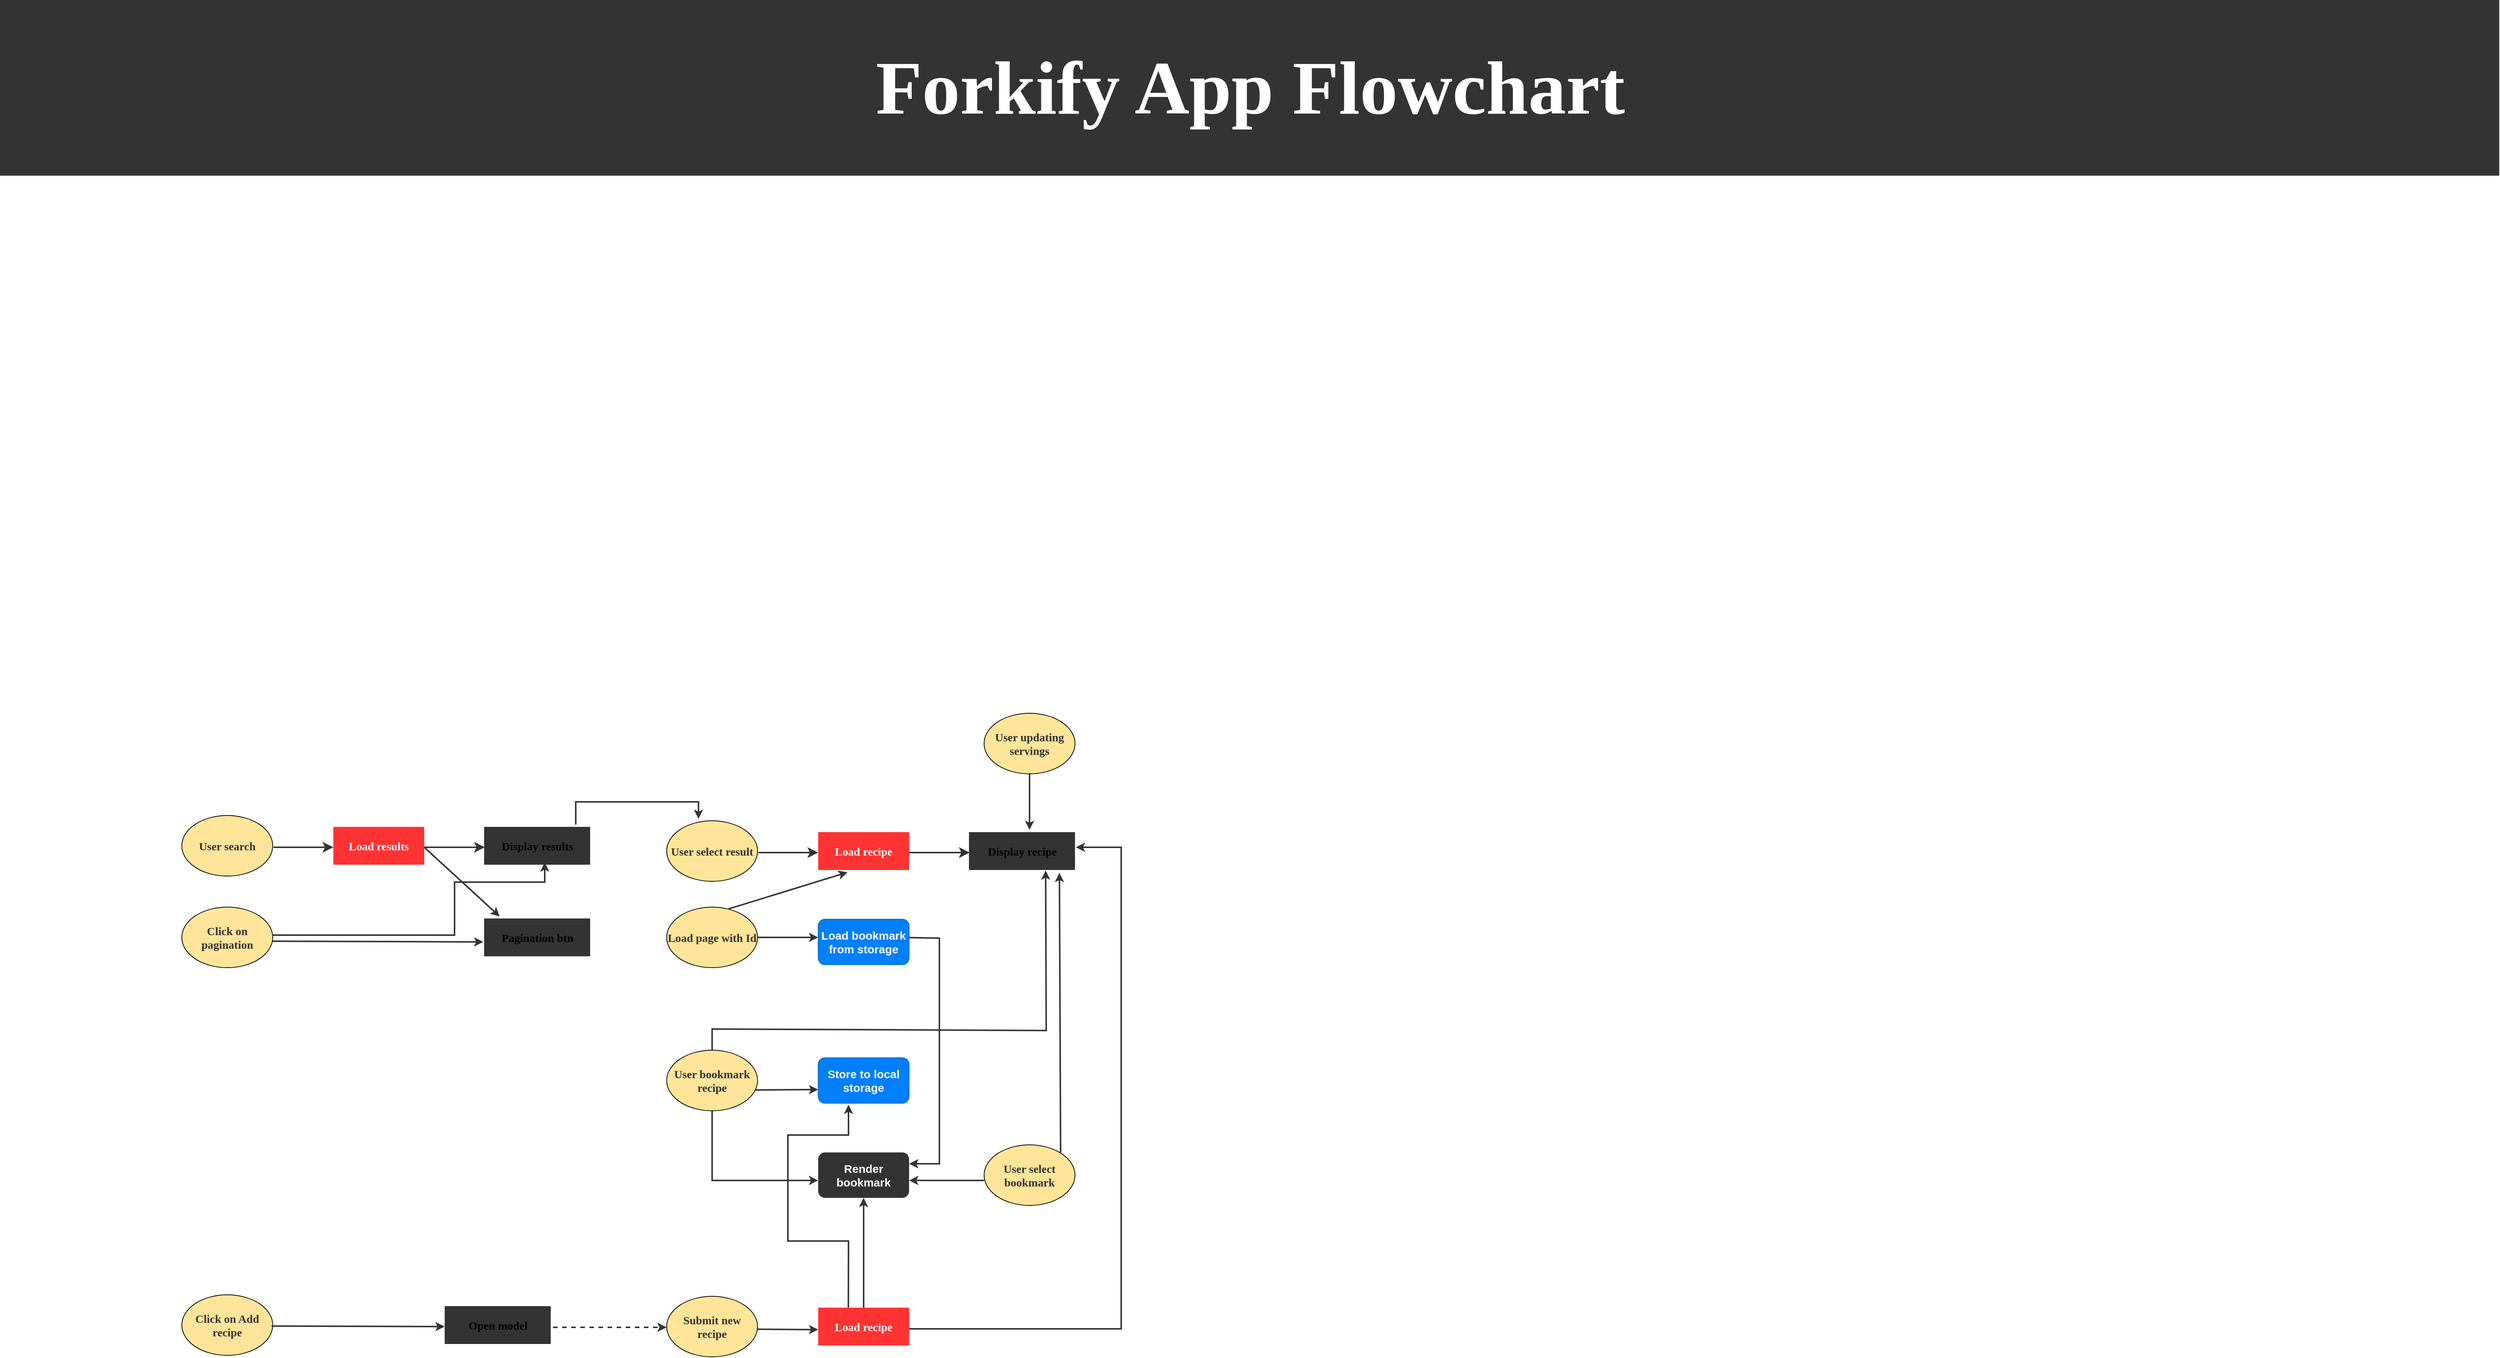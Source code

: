 <mxfile version="20.6.2" type="device"><diagram name="Page-1" id="52a04d89-c75d-2922-d76d-85b35f80e030"><mxGraphModel dx="2560" dy="1633" grid="1" gridSize="10" guides="1" tooltips="1" connect="1" arrows="1" fold="1" page="1" pageScale="1" pageWidth="3300" pageHeight="2339" background="#ffffff" math="0" shadow="0"><root><mxCell id="0"/><mxCell id="1" parent="0"/><mxCell id="17472293e6e8944d-29" value="&lt;font size=&quot;1&quot; style=&quot;&quot;&gt;&lt;b style=&quot;font-size: 15px;&quot;&gt;Display results&lt;/b&gt;&lt;/font&gt;" style="html=1;rounded=0;shadow=0;comic=0;labelBackgroundColor=none;strokeWidth=1;fontFamily=Verdana;fontSize=12;align=center;strokeColor=none;fillColor=#333333;" parent="1" vertex="1"><mxGeometry x="639" y="1093" width="140" height="50" as="geometry"/></mxCell><mxCell id="1fdf3b25b50cf41e-27" style="edgeStyle=none;html=1;labelBackgroundColor=none;startFill=0;startSize=8;endFill=1;endSize=8;fontFamily=Verdana;fontSize=12;strokeWidth=2;strokeColor=#333333;" parent="1" edge="1"><mxGeometry relative="1" as="geometry"><mxPoint x="361" y="1120" as="sourcePoint"/><mxPoint x="440" y="1120" as="targetPoint"/></mxGeometry></mxCell><mxCell id="1fdf3b25b50cf41e-28" style="edgeStyle=none;html=1;labelBackgroundColor=none;startFill=0;startSize=8;endFill=1;endSize=8;fontFamily=Verdana;fontSize=12;strokeWidth=2;strokeColor=#333333;" parent="1" edge="1"><mxGeometry relative="1" as="geometry"><mxPoint x="560" y="1120" as="sourcePoint"/><mxPoint x="640" y="1120" as="targetPoint"/><Array as="points"/></mxGeometry></mxCell><mxCell id="5P-oP7p2ylc1nFO4fiiI-2" value="&lt;b&gt;&lt;font color=&quot;#ffffff&quot; style=&quot;font-size: 15px;&quot;&gt;Load results&lt;/font&gt;&lt;/b&gt;" style="whiteSpace=wrap;html=1;rounded=0;shadow=0;comic=0;labelBackgroundColor=none;strokeWidth=1;fontFamily=Verdana;fontSize=12;align=center;fillColor=#FF3333;strokeColor=none;" parent="1" vertex="1"><mxGeometry x="440" y="1093" width="120" height="50" as="geometry"/></mxCell><mxCell id="5P-oP7p2ylc1nFO4fiiI-3" value="&lt;font face=&quot;Verdana&quot; color=&quot;#333333&quot; style=&quot;font-size: 15px;&quot;&gt;&lt;b&gt;User search&lt;/b&gt;&lt;/font&gt;" style="ellipse;whiteSpace=wrap;html=1;rounded=1;fontSize=15;fontColor=#fff;fillColor=#FFE599;" parent="1" vertex="1"><mxGeometry x="240" y="1078" width="120" height="80" as="geometry"/></mxCell><mxCell id="5P-oP7p2ylc1nFO4fiiI-4" value="&lt;font size=&quot;1&quot; style=&quot;&quot;&gt;&lt;b style=&quot;font-size: 15px;&quot;&gt;Pagination btn&lt;/b&gt;&lt;/font&gt;" style="html=1;rounded=0;shadow=0;comic=0;labelBackgroundColor=none;strokeWidth=1;fontFamily=Verdana;fontSize=12;align=center;strokeColor=none;fillColor=#333333;" parent="1" vertex="1"><mxGeometry x="639" y="1214" width="140" height="50" as="geometry"/></mxCell><mxCell id="5P-oP7p2ylc1nFO4fiiI-6" value="" style="endArrow=classic;html=1;rounded=0;strokeColor=#333333;strokeWidth=2;fontFamily=Verdana;fontSize=15;fontColor=#fff;entryX=0.147;entryY=-0.052;entryDx=0;entryDy=0;entryPerimeter=0;" parent="1" target="5P-oP7p2ylc1nFO4fiiI-4" edge="1"><mxGeometry width="50" height="50" relative="1" as="geometry"><mxPoint x="560" y="1120" as="sourcePoint"/><mxPoint x="639" y="1202.5" as="targetPoint"/></mxGeometry></mxCell><mxCell id="5P-oP7p2ylc1nFO4fiiI-7" value="&lt;font face=&quot;Verdana&quot; color=&quot;#333333&quot; style=&quot;font-size: 15px;&quot;&gt;&lt;b&gt;Click on pagination&lt;/b&gt;&lt;/font&gt;" style="ellipse;whiteSpace=wrap;html=1;rounded=1;fontSize=15;fontColor=#fff;fillColor=#FFE599;" parent="1" vertex="1"><mxGeometry x="240" y="1199" width="120" height="80" as="geometry"/></mxCell><mxCell id="5P-oP7p2ylc1nFO4fiiI-8" value="" style="endArrow=classic;html=1;rounded=0;strokeColor=#333333;strokeWidth=2;fontFamily=Verdana;fontSize=15;fontColor=#fff;exitX=1;exitY=0.5;exitDx=0;exitDy=0;" parent="1" edge="1"><mxGeometry width="50" height="50" relative="1" as="geometry"><mxPoint x="360" y="1244" as="sourcePoint"/><mxPoint x="638" y="1245" as="targetPoint"/></mxGeometry></mxCell><mxCell id="5P-oP7p2ylc1nFO4fiiI-13" value="" style="endArrow=classic;html=1;rounded=0;strokeColor=#333333;strokeWidth=2;fontFamily=Verdana;fontSize=15;fontColor=#fff;exitX=1;exitY=0.5;exitDx=0;exitDy=0;" parent="1" edge="1"><mxGeometry width="50" height="50" relative="1" as="geometry"><mxPoint x="360" y="1236" as="sourcePoint"/><mxPoint x="719" y="1140" as="targetPoint"/><Array as="points"><mxPoint x="600" y="1236"/><mxPoint x="600" y="1166"/><mxPoint x="719" y="1166"/></Array></mxGeometry></mxCell><mxCell id="5P-oP7p2ylc1nFO4fiiI-14" value="&lt;font size=&quot;1&quot; style=&quot;&quot;&gt;&lt;b style=&quot;font-size: 15px;&quot;&gt;Display recipe&lt;/b&gt;&lt;/font&gt;" style="html=1;rounded=0;shadow=0;comic=0;labelBackgroundColor=none;strokeWidth=1;fontFamily=Verdana;fontSize=12;align=center;strokeColor=none;fillColor=#333333;" parent="1" vertex="1"><mxGeometry x="1279" y="1100" width="140" height="50" as="geometry"/></mxCell><mxCell id="5P-oP7p2ylc1nFO4fiiI-15" style="edgeStyle=none;html=1;labelBackgroundColor=none;startFill=0;startSize=8;endFill=1;endSize=8;fontFamily=Verdana;fontSize=12;strokeWidth=2;strokeColor=#333333;" parent="1" edge="1"><mxGeometry relative="1" as="geometry"><mxPoint x="1001" y="1127" as="sourcePoint"/><mxPoint x="1080" y="1127" as="targetPoint"/></mxGeometry></mxCell><mxCell id="5P-oP7p2ylc1nFO4fiiI-16" style="edgeStyle=none;html=1;labelBackgroundColor=none;startFill=0;startSize=8;endFill=1;endSize=8;fontFamily=Verdana;fontSize=12;strokeWidth=2;strokeColor=#333333;" parent="1" edge="1"><mxGeometry relative="1" as="geometry"><mxPoint x="1200" y="1127" as="sourcePoint"/><mxPoint x="1280" y="1127" as="targetPoint"/><Array as="points"/></mxGeometry></mxCell><mxCell id="5P-oP7p2ylc1nFO4fiiI-17" value="&lt;b&gt;&lt;font color=&quot;#ffffff&quot; style=&quot;font-size: 15px;&quot;&gt;Load recipe&lt;/font&gt;&lt;/b&gt;" style="whiteSpace=wrap;html=1;rounded=0;shadow=0;comic=0;labelBackgroundColor=none;strokeWidth=1;fontFamily=Verdana;fontSize=12;align=center;fillColor=#FF3333;strokeColor=none;" parent="1" vertex="1"><mxGeometry x="1080" y="1100" width="120" height="50" as="geometry"/></mxCell><mxCell id="5P-oP7p2ylc1nFO4fiiI-18" value="&lt;font face=&quot;Verdana&quot; color=&quot;#333333&quot; style=&quot;font-size: 15px;&quot;&gt;&lt;b&gt;User select result&lt;/b&gt;&lt;/font&gt;" style="ellipse;whiteSpace=wrap;html=1;rounded=1;fontSize=15;fontColor=#fff;fillColor=#FFE599;" parent="1" vertex="1"><mxGeometry x="880" y="1085" width="120" height="80" as="geometry"/></mxCell><mxCell id="5P-oP7p2ylc1nFO4fiiI-19" value="" style="endArrow=classic;html=1;rounded=0;strokeColor=#333333;strokeWidth=2;fontFamily=Verdana;fontSize=15;fontColor=#fff;entryX=0.35;entryY=-0.032;entryDx=0;entryDy=0;entryPerimeter=0;" parent="1" target="5P-oP7p2ylc1nFO4fiiI-18" edge="1"><mxGeometry width="50" height="50" relative="1" as="geometry"><mxPoint x="760" y="1090" as="sourcePoint"/><mxPoint x="810" y="1040" as="targetPoint"/><Array as="points"><mxPoint x="760" y="1060"/><mxPoint x="810" y="1060"/><mxPoint x="922" y="1060"/></Array></mxGeometry></mxCell><mxCell id="5P-oP7p2ylc1nFO4fiiI-20" value="&lt;font face=&quot;Verdana&quot; color=&quot;#333333&quot;&gt;&lt;b&gt;Load page with Id&lt;/b&gt;&lt;/font&gt;" style="ellipse;whiteSpace=wrap;html=1;rounded=1;fontSize=15;fontColor=#fff;fillColor=#FFE599;" parent="1" vertex="1"><mxGeometry x="880" y="1199" width="120" height="80" as="geometry"/></mxCell><mxCell id="5P-oP7p2ylc1nFO4fiiI-21" value="" style="endArrow=classic;html=1;rounded=0;strokeColor=#333333;strokeWidth=2;fontFamily=Verdana;fontSize=15;fontColor=#fff;entryX=0.323;entryY=1.04;entryDx=0;entryDy=0;entryPerimeter=0;exitX=0.68;exitY=0.018;exitDx=0;exitDy=0;exitPerimeter=0;" parent="1" edge="1"><mxGeometry width="50" height="50" relative="1" as="geometry"><mxPoint x="961.6" y="1201.44" as="sourcePoint"/><mxPoint x="1118.76" y="1153" as="targetPoint"/><Array as="points"/></mxGeometry></mxCell><mxCell id="5P-oP7p2ylc1nFO4fiiI-23" value="&lt;font style=&quot;font-size: 100px;&quot;&gt;&lt;b&gt;Forkify App Flowchart&lt;/b&gt;&lt;/font&gt;" style="rounded=0;html=1;fontFamily=Verdana;fontSize=15;fontColor=#fff;fillColor=#333333;strokeColor=none;" parent="1" vertex="1"><mxGeometry y="1" width="3299" height="232" as="geometry"/></mxCell><mxCell id="ONXP32iu1Z09SgLYdctZ-4" value="" style="edgeStyle=orthogonalEdgeStyle;rounded=0;orthogonalLoop=1;jettySize=auto;html=1;strokeColor=#333333;strokeWidth=2;exitX=0.976;exitY=0.656;exitDx=0;exitDy=0;exitPerimeter=0;" parent="1" source="J7HepLr40FDa28wl_hKj-1" edge="1"><mxGeometry relative="1" as="geometry"><mxPoint x="1000" y="1440" as="sourcePoint"/><mxPoint x="1080" y="1440" as="targetPoint"/></mxGeometry></mxCell><mxCell id="J7HepLr40FDa28wl_hKj-1" value="&lt;font face=&quot;Verdana&quot; color=&quot;#333333&quot;&gt;&lt;b&gt;User bookmark recipe&lt;/b&gt;&lt;/font&gt;" style="ellipse;whiteSpace=wrap;html=1;rounded=1;fontSize=15;fontColor=#fff;fillColor=#FFE599;" parent="1" vertex="1"><mxGeometry x="880" y="1388" width="120" height="80" as="geometry"/></mxCell><mxCell id="ONXP32iu1Z09SgLYdctZ-2" value="" style="edgeStyle=orthogonalEdgeStyle;rounded=0;orthogonalLoop=1;jettySize=auto;html=1;strokeWidth=2;strokeColor=#333333;" parent="1" source="ONXP32iu1Z09SgLYdctZ-1" edge="1"><mxGeometry relative="1" as="geometry"><mxPoint x="1359" y="1097" as="targetPoint"/></mxGeometry></mxCell><mxCell id="ONXP32iu1Z09SgLYdctZ-1" value="&lt;font face=&quot;Verdana&quot; color=&quot;#333333&quot; style=&quot;font-size: 15px;&quot;&gt;&lt;b&gt;User updating servings&lt;/b&gt;&lt;/font&gt;" style="ellipse;whiteSpace=wrap;html=1;rounded=1;fontSize=15;fontColor=#fff;fillColor=#FFE599;" parent="1" vertex="1"><mxGeometry x="1299" y="943" width="120" height="80" as="geometry"/></mxCell><mxCell id="ONXP32iu1Z09SgLYdctZ-3" value="&lt;b style=&quot;&quot;&gt;Store to local storage&lt;/b&gt;" style="whiteSpace=wrap;html=1;fontSize=15;fillColor=#007FFF;fontColor=#ffffff;rounded=1;strokeColor=#006EAF;" parent="1" vertex="1"><mxGeometry x="1080" y="1398" width="120" height="60" as="geometry"/></mxCell><mxCell id="ONXP32iu1Z09SgLYdctZ-6" value="" style="endArrow=classic;html=1;rounded=0;strokeColor=#333333;strokeWidth=2;fontColor=#FFFFFF;entryX=0.859;entryY=1.012;entryDx=0;entryDy=0;exitX=0.5;exitY=0;exitDx=0;exitDy=0;entryPerimeter=0;" parent="1" source="J7HepLr40FDa28wl_hKj-1" edge="1"><mxGeometry width="50" height="50" relative="1" as="geometry"><mxPoint x="921" y="1388" as="sourcePoint"/><mxPoint x="1380.26" y="1150.6" as="targetPoint"/><Array as="points"><mxPoint x="940" y="1360"/><mxPoint x="1381" y="1362"/></Array></mxGeometry></mxCell><mxCell id="ONXP32iu1Z09SgLYdctZ-7" value="&lt;b&gt;Render bookmark&lt;/b&gt;" style="whiteSpace=wrap;html=1;fontSize=15;fillColor=#333333;fontColor=#ffffff;rounded=1;strokeColor=none;" parent="1" vertex="1"><mxGeometry x="1080" y="1523" width="120" height="60" as="geometry"/></mxCell><mxCell id="ONXP32iu1Z09SgLYdctZ-8" value="" style="endArrow=classic;html=1;rounded=0;strokeColor=#333333;strokeWidth=2;fontColor=#FFFFFF;exitX=0.5;exitY=1;exitDx=0;exitDy=0;" parent="1" source="J7HepLr40FDa28wl_hKj-1" edge="1"><mxGeometry width="50" height="50" relative="1" as="geometry"><mxPoint x="974" y="1520" as="sourcePoint"/><mxPoint x="1080" y="1560" as="targetPoint"/><Array as="points"><mxPoint x="940" y="1560"/></Array></mxGeometry></mxCell><mxCell id="ONXP32iu1Z09SgLYdctZ-10" value="" style="edgeStyle=orthogonalEdgeStyle;rounded=0;orthogonalLoop=1;jettySize=auto;html=1;strokeColor=#333333;strokeWidth=2;fontColor=#FFFFFF;" parent="1" edge="1"><mxGeometry relative="1" as="geometry"><mxPoint x="1299" y="1560" as="sourcePoint"/><mxPoint x="1200" y="1560" as="targetPoint"/></mxGeometry></mxCell><mxCell id="ONXP32iu1Z09SgLYdctZ-9" value="&lt;font face=&quot;Verdana&quot; color=&quot;#333333&quot;&gt;&lt;b&gt;User select bookmark&lt;/b&gt;&lt;/font&gt;" style="ellipse;whiteSpace=wrap;html=1;rounded=1;fontSize=15;fontColor=#fff;fillColor=#FFE599;" parent="1" vertex="1"><mxGeometry x="1299" y="1513" width="120" height="80" as="geometry"/></mxCell><mxCell id="ONXP32iu1Z09SgLYdctZ-11" value="" style="endArrow=classic;html=1;rounded=0;strokeColor=#333333;strokeWidth=2;fontColor=#FFFFFF;entryX=0.853;entryY=1.076;entryDx=0;entryDy=0;entryPerimeter=0;" parent="1" target="5P-oP7p2ylc1nFO4fiiI-14" edge="1"><mxGeometry width="50" height="50" relative="1" as="geometry"><mxPoint x="1400" y="1523" as="sourcePoint"/><mxPoint x="1450" y="1473" as="targetPoint"/></mxGeometry></mxCell><mxCell id="ONXP32iu1Z09SgLYdctZ-12" value="&lt;b&gt;Load bookmark from storage&lt;/b&gt;" style="whiteSpace=wrap;html=1;fontSize=15;fillColor=#007FFF;fontColor=#ffffff;rounded=1;strokeColor=#006EAF;" parent="1" vertex="1"><mxGeometry x="1080" y="1215" width="120" height="60" as="geometry"/></mxCell><mxCell id="ONXP32iu1Z09SgLYdctZ-14" value="" style="endArrow=classic;html=1;rounded=0;strokeColor=#333333;strokeWidth=2;fontColor=#FFFFFF;exitX=1;exitY=0.5;exitDx=0;exitDy=0;entryX=0;entryY=0.4;entryDx=0;entryDy=0;entryPerimeter=0;" parent="1" source="5P-oP7p2ylc1nFO4fiiI-20" target="ONXP32iu1Z09SgLYdctZ-12" edge="1"><mxGeometry width="50" height="50" relative="1" as="geometry"><mxPoint x="940" y="1241" as="sourcePoint"/><mxPoint x="1080" y="1241" as="targetPoint"/><Array as="points"/></mxGeometry></mxCell><mxCell id="ONXP32iu1Z09SgLYdctZ-15" value="" style="endArrow=classic;html=1;rounded=0;strokeColor=#333333;strokeWidth=2;fontColor=#FFFFFF;entryX=1;entryY=0.25;entryDx=0;entryDy=0;exitX=0.999;exitY=0.404;exitDx=0;exitDy=0;exitPerimeter=0;" parent="1" source="ONXP32iu1Z09SgLYdctZ-12" target="ONXP32iu1Z09SgLYdctZ-7" edge="1"><mxGeometry width="50" height="50" relative="1" as="geometry"><mxPoint x="1200" y="1320" as="sourcePoint"/><mxPoint x="1240" y="1540" as="targetPoint"/><Array as="points"><mxPoint x="1240" y="1240"/><mxPoint x="1240" y="1538"/></Array></mxGeometry></mxCell><mxCell id="lwm84rRcJt6dchbcb5li-1" value="&lt;font face=&quot;Verdana&quot; color=&quot;#333333&quot;&gt;&lt;b&gt;Click on Add recipe&lt;/b&gt;&lt;/font&gt;" style="ellipse;whiteSpace=wrap;html=1;rounded=1;fontSize=15;fontColor=#fff;fillColor=#FFE599;" vertex="1" parent="1"><mxGeometry x="240" y="1711" width="120" height="80" as="geometry"/></mxCell><mxCell id="lwm84rRcJt6dchbcb5li-3" value="" style="endArrow=classic;html=1;rounded=0;strokeWidth=2;strokeColor=#333333;exitX=1.012;exitY=0.604;exitDx=0;exitDy=0;exitPerimeter=0;" edge="1" parent="1"><mxGeometry width="50" height="50" relative="1" as="geometry"><mxPoint x="358.44" y="1752.32" as="sourcePoint"/><mxPoint x="587" y="1753" as="targetPoint"/></mxGeometry></mxCell><mxCell id="lwm84rRcJt6dchbcb5li-5" value="&lt;font size=&quot;1&quot; style=&quot;&quot;&gt;&lt;b style=&quot;font-size: 15px;&quot;&gt;Open model&lt;/b&gt;&lt;/font&gt;" style="html=1;rounded=0;shadow=0;comic=0;labelBackgroundColor=none;strokeWidth=1;fontFamily=Verdana;fontSize=12;align=center;strokeColor=none;fillColor=#333333;" vertex="1" parent="1"><mxGeometry x="587" y="1726" width="140" height="50" as="geometry"/></mxCell><mxCell id="lwm84rRcJt6dchbcb5li-6" value="&lt;font face=&quot;Verdana&quot; color=&quot;#333333&quot;&gt;&lt;b&gt;Submit new recipe&lt;/b&gt;&lt;/font&gt;" style="ellipse;whiteSpace=wrap;html=1;rounded=1;fontSize=15;fontColor=#fff;fillColor=#FFE599;" vertex="1" parent="1"><mxGeometry x="880" y="1713" width="120" height="80" as="geometry"/></mxCell><mxCell id="lwm84rRcJt6dchbcb5li-7" value="" style="endArrow=classic;html=1;rounded=0;strokeColor=#333333;strokeWidth=2;dashed=1;" edge="1" parent="1"><mxGeometry width="50" height="50" relative="1" as="geometry"><mxPoint x="730" y="1754" as="sourcePoint"/><mxPoint x="880" y="1754" as="targetPoint"/></mxGeometry></mxCell><mxCell id="lwm84rRcJt6dchbcb5li-8" value="" style="endArrow=classic;html=1;rounded=0;strokeColor=#333333;strokeWidth=2;entryX=0.5;entryY=1;entryDx=0;entryDy=0;exitX=0.5;exitY=0;exitDx=0;exitDy=0;" edge="1" parent="1" source="lwm84rRcJt6dchbcb5li-13" target="ONXP32iu1Z09SgLYdctZ-7"><mxGeometry width="50" height="50" relative="1" as="geometry"><mxPoint x="1140" y="1710" as="sourcePoint"/><mxPoint x="1190" y="1670" as="targetPoint"/></mxGeometry></mxCell><mxCell id="lwm84rRcJt6dchbcb5li-10" value="" style="endArrow=classic;html=1;rounded=0;strokeColor=#333333;strokeWidth=2;exitX=0.332;exitY=-0.003;exitDx=0;exitDy=0;exitPerimeter=0;" edge="1" parent="1" source="lwm84rRcJt6dchbcb5li-13"><mxGeometry width="50" height="50" relative="1" as="geometry"><mxPoint x="1120" y="1720" as="sourcePoint"/><mxPoint x="1120" y="1460" as="targetPoint"/><Array as="points"><mxPoint x="1120" y="1640"/><mxPoint x="1040" y="1640"/><mxPoint x="1040" y="1500"/><mxPoint x="1120" y="1500"/></Array></mxGeometry></mxCell><mxCell id="lwm84rRcJt6dchbcb5li-12" value="" style="endArrow=classic;html=1;rounded=0;strokeColor=#333333;strokeWidth=2;exitX=1.025;exitY=0.612;exitDx=0;exitDy=0;exitPerimeter=0;" edge="1" parent="1"><mxGeometry width="50" height="50" relative="1" as="geometry"><mxPoint x="1197" y="1755.96" as="sourcePoint"/><mxPoint x="1420" y="1120" as="targetPoint"/><Array as="points"><mxPoint x="1480" y="1756"/><mxPoint x="1480" y="1120"/></Array></mxGeometry></mxCell><mxCell id="lwm84rRcJt6dchbcb5li-13" value="&lt;b&gt;&lt;font color=&quot;#ffffff&quot; style=&quot;font-size: 15px;&quot;&gt;Load recipe&lt;/font&gt;&lt;/b&gt;" style="whiteSpace=wrap;html=1;rounded=0;shadow=0;comic=0;labelBackgroundColor=none;strokeWidth=1;fontFamily=Verdana;fontSize=12;align=center;fillColor=#FF3333;strokeColor=none;" vertex="1" parent="1"><mxGeometry x="1080" y="1728" width="120" height="50" as="geometry"/></mxCell><mxCell id="lwm84rRcJt6dchbcb5li-14" value="" style="endArrow=classic;html=1;rounded=0;strokeColor=#333333;strokeWidth=2;exitX=0.997;exitY=0.569;exitDx=0;exitDy=0;exitPerimeter=0;" edge="1" parent="1"><mxGeometry width="50" height="50" relative="1" as="geometry"><mxPoint x="999.64" y="1756.52" as="sourcePoint"/><mxPoint x="1080" y="1757" as="targetPoint"/></mxGeometry></mxCell></root></mxGraphModel></diagram></mxfile>